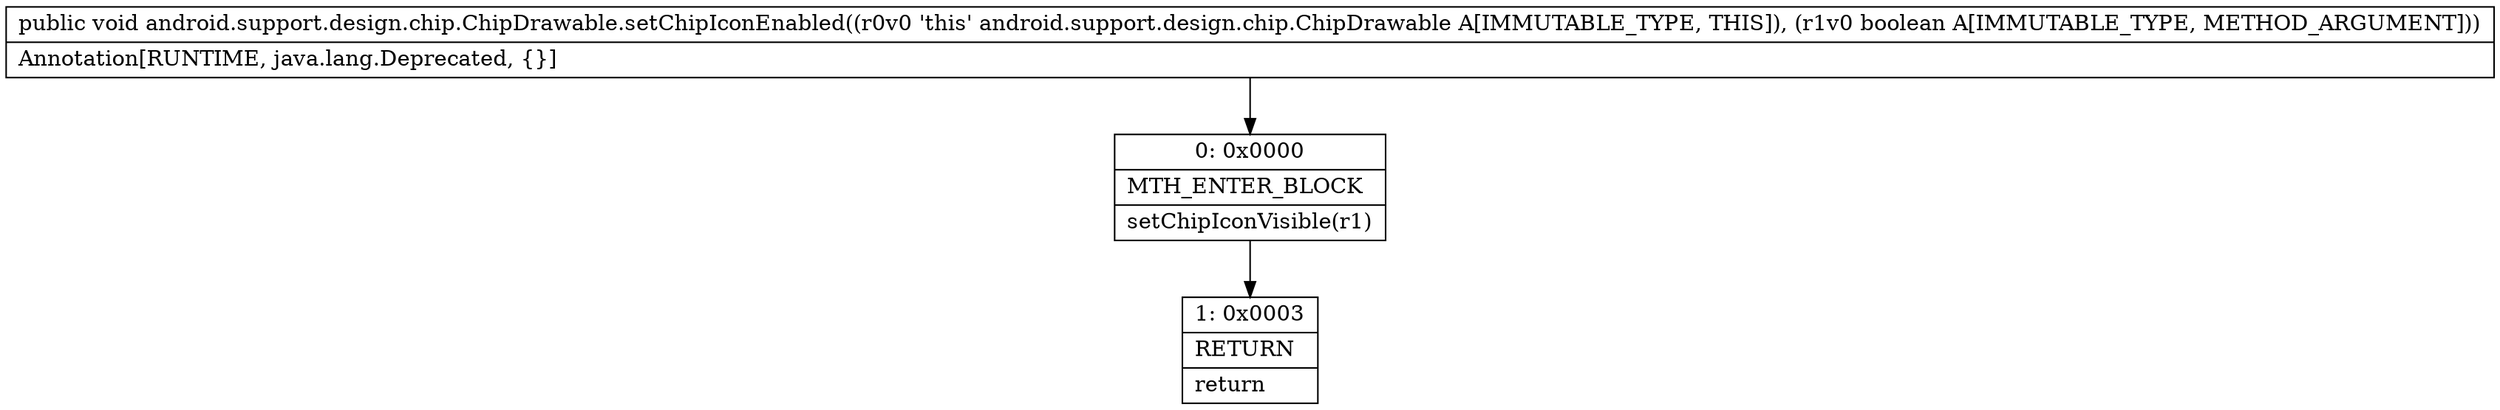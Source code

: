 digraph "CFG forandroid.support.design.chip.ChipDrawable.setChipIconEnabled(Z)V" {
Node_0 [shape=record,label="{0\:\ 0x0000|MTH_ENTER_BLOCK\l|setChipIconVisible(r1)\l}"];
Node_1 [shape=record,label="{1\:\ 0x0003|RETURN\l|return\l}"];
MethodNode[shape=record,label="{public void android.support.design.chip.ChipDrawable.setChipIconEnabled((r0v0 'this' android.support.design.chip.ChipDrawable A[IMMUTABLE_TYPE, THIS]), (r1v0 boolean A[IMMUTABLE_TYPE, METHOD_ARGUMENT]))  | Annotation[RUNTIME, java.lang.Deprecated, \{\}]\l}"];
MethodNode -> Node_0;
Node_0 -> Node_1;
}

